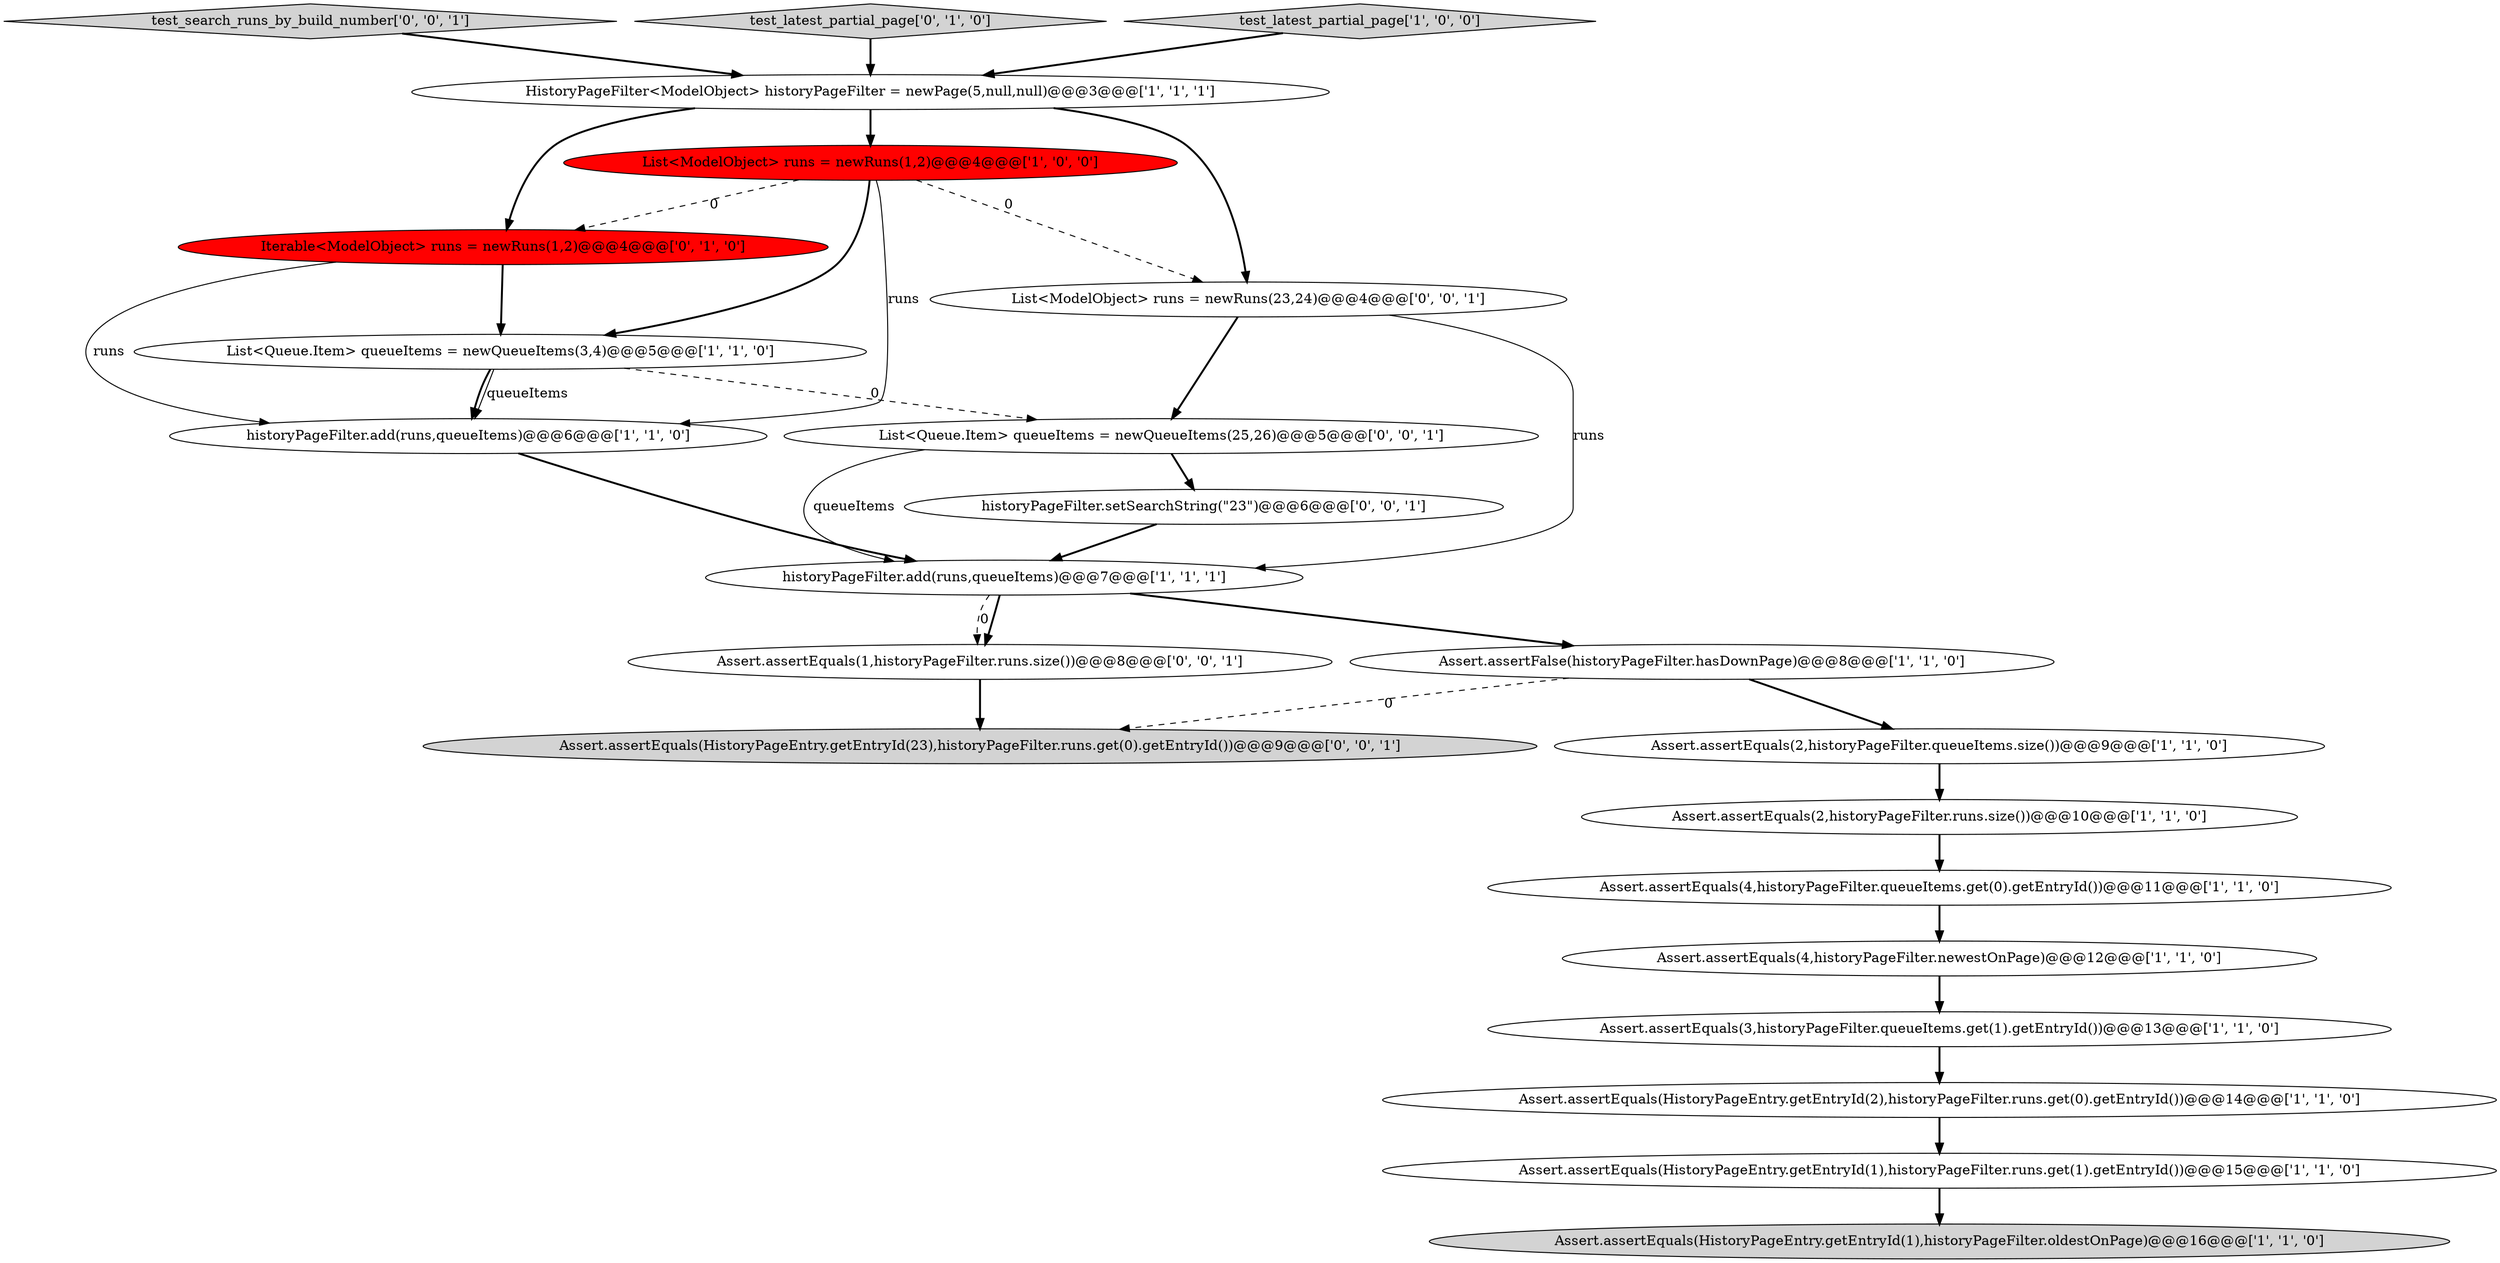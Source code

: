 digraph {
21 [style = filled, label = "historyPageFilter.setSearchString(\"23\")@@@6@@@['0', '0', '1']", fillcolor = white, shape = ellipse image = "AAA0AAABBB3BBB"];
18 [style = filled, label = "List<ModelObject> runs = newRuns(23,24)@@@4@@@['0', '0', '1']", fillcolor = white, shape = ellipse image = "AAA0AAABBB3BBB"];
7 [style = filled, label = "Assert.assertEquals(2,historyPageFilter.queueItems.size())@@@9@@@['1', '1', '0']", fillcolor = white, shape = ellipse image = "AAA0AAABBB1BBB"];
11 [style = filled, label = "Assert.assertEquals(HistoryPageEntry.getEntryId(1),historyPageFilter.oldestOnPage)@@@16@@@['1', '1', '0']", fillcolor = lightgray, shape = ellipse image = "AAA0AAABBB1BBB"];
8 [style = filled, label = "Assert.assertEquals(3,historyPageFilter.queueItems.get(1).getEntryId())@@@13@@@['1', '1', '0']", fillcolor = white, shape = ellipse image = "AAA0AAABBB1BBB"];
22 [style = filled, label = "test_search_runs_by_build_number['0', '0', '1']", fillcolor = lightgray, shape = diamond image = "AAA0AAABBB3BBB"];
3 [style = filled, label = "List<Queue.Item> queueItems = newQueueItems(3,4)@@@5@@@['1', '1', '0']", fillcolor = white, shape = ellipse image = "AAA0AAABBB1BBB"];
16 [style = filled, label = "test_latest_partial_page['0', '1', '0']", fillcolor = lightgray, shape = diamond image = "AAA0AAABBB2BBB"];
15 [style = filled, label = "Iterable<ModelObject> runs = newRuns(1,2)@@@4@@@['0', '1', '0']", fillcolor = red, shape = ellipse image = "AAA1AAABBB2BBB"];
2 [style = filled, label = "Assert.assertEquals(4,historyPageFilter.newestOnPage)@@@12@@@['1', '1', '0']", fillcolor = white, shape = ellipse image = "AAA0AAABBB1BBB"];
4 [style = filled, label = "Assert.assertEquals(HistoryPageEntry.getEntryId(2),historyPageFilter.runs.get(0).getEntryId())@@@14@@@['1', '1', '0']", fillcolor = white, shape = ellipse image = "AAA0AAABBB1BBB"];
19 [style = filled, label = "Assert.assertEquals(HistoryPageEntry.getEntryId(23),historyPageFilter.runs.get(0).getEntryId())@@@9@@@['0', '0', '1']", fillcolor = lightgray, shape = ellipse image = "AAA0AAABBB3BBB"];
5 [style = filled, label = "historyPageFilter.add(runs,queueItems)@@@6@@@['1', '1', '0']", fillcolor = white, shape = ellipse image = "AAA0AAABBB1BBB"];
9 [style = filled, label = "historyPageFilter.add(runs,queueItems)@@@7@@@['1', '1', '1']", fillcolor = white, shape = ellipse image = "AAA0AAABBB1BBB"];
20 [style = filled, label = "List<Queue.Item> queueItems = newQueueItems(25,26)@@@5@@@['0', '0', '1']", fillcolor = white, shape = ellipse image = "AAA0AAABBB3BBB"];
1 [style = filled, label = "Assert.assertEquals(HistoryPageEntry.getEntryId(1),historyPageFilter.runs.get(1).getEntryId())@@@15@@@['1', '1', '0']", fillcolor = white, shape = ellipse image = "AAA0AAABBB1BBB"];
14 [style = filled, label = "HistoryPageFilter<ModelObject> historyPageFilter = newPage(5,null,null)@@@3@@@['1', '1', '1']", fillcolor = white, shape = ellipse image = "AAA0AAABBB1BBB"];
13 [style = filled, label = "Assert.assertEquals(4,historyPageFilter.queueItems.get(0).getEntryId())@@@11@@@['1', '1', '0']", fillcolor = white, shape = ellipse image = "AAA0AAABBB1BBB"];
17 [style = filled, label = "Assert.assertEquals(1,historyPageFilter.runs.size())@@@8@@@['0', '0', '1']", fillcolor = white, shape = ellipse image = "AAA0AAABBB3BBB"];
0 [style = filled, label = "test_latest_partial_page['1', '0', '0']", fillcolor = lightgray, shape = diamond image = "AAA0AAABBB1BBB"];
12 [style = filled, label = "Assert.assertFalse(historyPageFilter.hasDownPage)@@@8@@@['1', '1', '0']", fillcolor = white, shape = ellipse image = "AAA0AAABBB1BBB"];
10 [style = filled, label = "Assert.assertEquals(2,historyPageFilter.runs.size())@@@10@@@['1', '1', '0']", fillcolor = white, shape = ellipse image = "AAA0AAABBB1BBB"];
6 [style = filled, label = "List<ModelObject> runs = newRuns(1,2)@@@4@@@['1', '0', '0']", fillcolor = red, shape = ellipse image = "AAA1AAABBB1BBB"];
6->3 [style = bold, label=""];
5->9 [style = bold, label=""];
7->10 [style = bold, label=""];
9->17 [style = bold, label=""];
15->3 [style = bold, label=""];
20->9 [style = solid, label="queueItems"];
17->19 [style = bold, label=""];
12->7 [style = bold, label=""];
1->11 [style = bold, label=""];
6->18 [style = dashed, label="0"];
20->21 [style = bold, label=""];
3->5 [style = solid, label="queueItems"];
18->9 [style = solid, label="runs"];
18->20 [style = bold, label=""];
3->5 [style = bold, label=""];
0->14 [style = bold, label=""];
21->9 [style = bold, label=""];
12->19 [style = dashed, label="0"];
10->13 [style = bold, label=""];
6->15 [style = dashed, label="0"];
6->5 [style = solid, label="runs"];
9->17 [style = dashed, label="0"];
3->20 [style = dashed, label="0"];
16->14 [style = bold, label=""];
14->18 [style = bold, label=""];
14->15 [style = bold, label=""];
4->1 [style = bold, label=""];
9->12 [style = bold, label=""];
8->4 [style = bold, label=""];
22->14 [style = bold, label=""];
14->6 [style = bold, label=""];
2->8 [style = bold, label=""];
13->2 [style = bold, label=""];
15->5 [style = solid, label="runs"];
}
